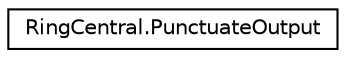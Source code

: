 digraph "Graphical Class Hierarchy"
{
 // LATEX_PDF_SIZE
  edge [fontname="Helvetica",fontsize="10",labelfontname="Helvetica",labelfontsize="10"];
  node [fontname="Helvetica",fontsize="10",shape=record];
  rankdir="LR";
  Node0 [label="RingCentral.PunctuateOutput",height=0.2,width=0.4,color="black", fillcolor="white", style="filled",URL="$classRingCentral_1_1PunctuateOutput.html",tooltip=" "];
}
